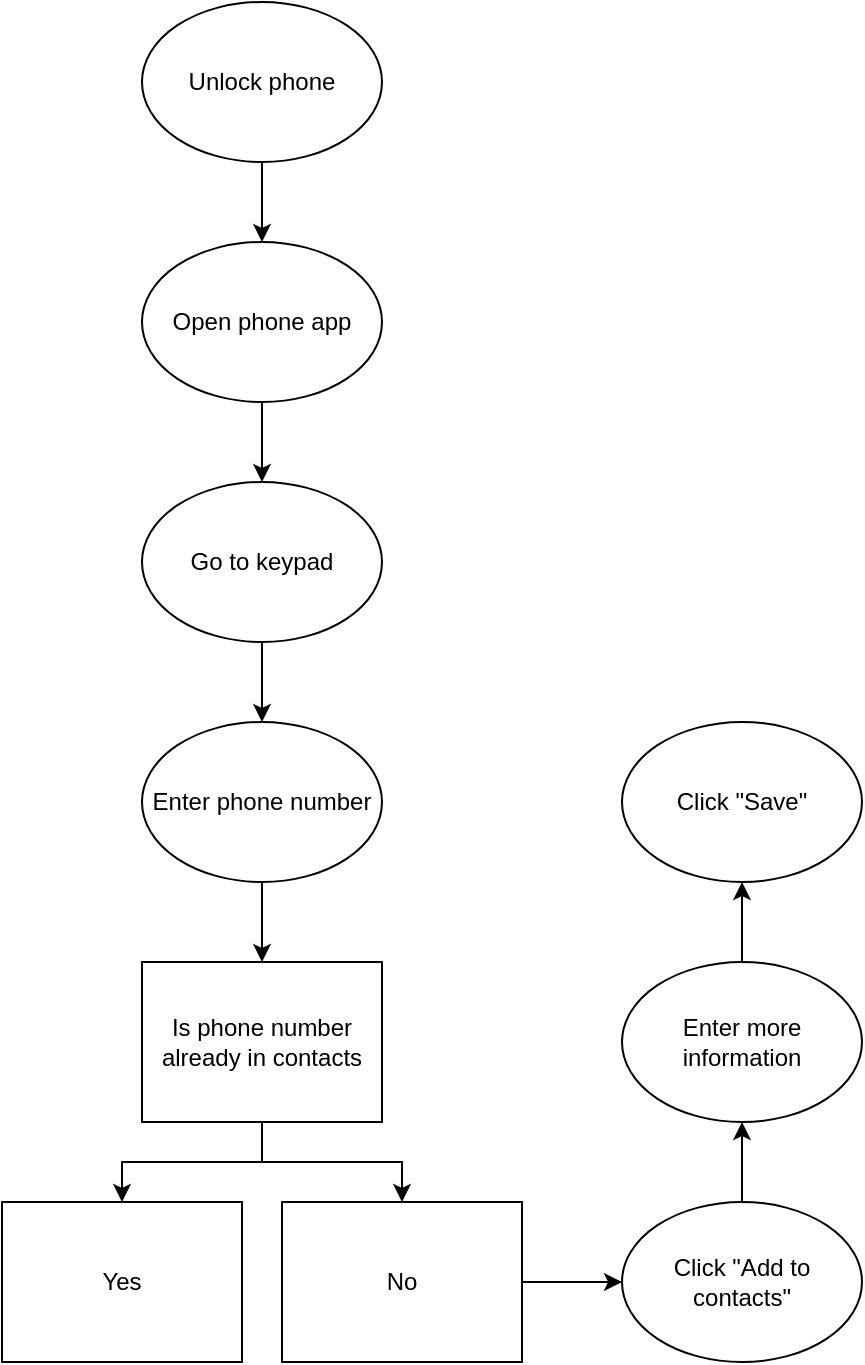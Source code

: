 <mxfile version="22.0.0" type="github">
  <diagram name="Page-1" id="pk6mPZ26se8e6UtmQEcE">
    <mxGraphModel dx="954" dy="523" grid="1" gridSize="10" guides="1" tooltips="1" connect="1" arrows="1" fold="1" page="1" pageScale="1" pageWidth="850" pageHeight="1100" math="0" shadow="0">
      <root>
        <mxCell id="0" />
        <mxCell id="1" parent="0" />
        <mxCell id="Kl7lDOIlUgvbYGV5eezf-9" style="edgeStyle=orthogonalEdgeStyle;rounded=0;orthogonalLoop=1;jettySize=auto;html=1;" parent="1" source="Kl7lDOIlUgvbYGV5eezf-1" edge="1">
          <mxGeometry relative="1" as="geometry">
            <mxPoint x="140" y="200" as="targetPoint" />
          </mxGeometry>
        </mxCell>
        <mxCell id="Kl7lDOIlUgvbYGV5eezf-1" value="Unlock phone" style="ellipse;whiteSpace=wrap;html=1;" parent="1" vertex="1">
          <mxGeometry x="80" y="80" width="120" height="80" as="geometry" />
        </mxCell>
        <mxCell id="Kl7lDOIlUgvbYGV5eezf-12" value="" style="edgeStyle=orthogonalEdgeStyle;rounded=0;orthogonalLoop=1;jettySize=auto;html=1;" parent="1" source="Kl7lDOIlUgvbYGV5eezf-7" target="Kl7lDOIlUgvbYGV5eezf-11" edge="1">
          <mxGeometry relative="1" as="geometry" />
        </mxCell>
        <mxCell id="Kl7lDOIlUgvbYGV5eezf-7" value="Open phone app" style="ellipse;whiteSpace=wrap;html=1;" parent="1" vertex="1">
          <mxGeometry x="80" y="200" width="120" height="80" as="geometry" />
        </mxCell>
        <mxCell id="Kl7lDOIlUgvbYGV5eezf-14" value="" style="edgeStyle=orthogonalEdgeStyle;rounded=0;orthogonalLoop=1;jettySize=auto;html=1;" parent="1" source="Kl7lDOIlUgvbYGV5eezf-11" target="Kl7lDOIlUgvbYGV5eezf-13" edge="1">
          <mxGeometry relative="1" as="geometry" />
        </mxCell>
        <mxCell id="Kl7lDOIlUgvbYGV5eezf-11" value="Go to keypad" style="ellipse;whiteSpace=wrap;html=1;" parent="1" vertex="1">
          <mxGeometry x="80" y="320" width="120" height="80" as="geometry" />
        </mxCell>
        <mxCell id="Kl7lDOIlUgvbYGV5eezf-15" style="edgeStyle=orthogonalEdgeStyle;rounded=0;orthogonalLoop=1;jettySize=auto;html=1;" parent="1" source="Kl7lDOIlUgvbYGV5eezf-13" edge="1">
          <mxGeometry relative="1" as="geometry">
            <mxPoint x="140" y="560" as="targetPoint" />
          </mxGeometry>
        </mxCell>
        <mxCell id="Kl7lDOIlUgvbYGV5eezf-13" value="Enter phone number" style="ellipse;whiteSpace=wrap;html=1;" parent="1" vertex="1">
          <mxGeometry x="80" y="440" width="120" height="80" as="geometry" />
        </mxCell>
        <mxCell id="Kl7lDOIlUgvbYGV5eezf-18" value="" style="edgeStyle=orthogonalEdgeStyle;rounded=0;orthogonalLoop=1;jettySize=auto;html=1;" parent="1" source="Kl7lDOIlUgvbYGV5eezf-16" target="Kl7lDOIlUgvbYGV5eezf-17" edge="1">
          <mxGeometry relative="1" as="geometry" />
        </mxCell>
        <mxCell id="Kl7lDOIlUgvbYGV5eezf-20" value="" style="edgeStyle=orthogonalEdgeStyle;rounded=0;orthogonalLoop=1;jettySize=auto;html=1;" parent="1" source="Kl7lDOIlUgvbYGV5eezf-16" target="Kl7lDOIlUgvbYGV5eezf-19" edge="1">
          <mxGeometry relative="1" as="geometry" />
        </mxCell>
        <mxCell id="Kl7lDOIlUgvbYGV5eezf-16" value="Is phone number already in contacts" style="rounded=0;whiteSpace=wrap;html=1;" parent="1" vertex="1">
          <mxGeometry x="80" y="560" width="120" height="80" as="geometry" />
        </mxCell>
        <mxCell id="Kl7lDOIlUgvbYGV5eezf-17" value="Yes" style="whiteSpace=wrap;html=1;rounded=0;" parent="1" vertex="1">
          <mxGeometry x="10" y="680" width="120" height="80" as="geometry" />
        </mxCell>
        <mxCell id="Kl7lDOIlUgvbYGV5eezf-22" value="" style="edgeStyle=orthogonalEdgeStyle;rounded=0;orthogonalLoop=1;jettySize=auto;html=1;" parent="1" source="Kl7lDOIlUgvbYGV5eezf-19" target="Kl7lDOIlUgvbYGV5eezf-21" edge="1">
          <mxGeometry relative="1" as="geometry" />
        </mxCell>
        <mxCell id="Kl7lDOIlUgvbYGV5eezf-19" value="No" style="whiteSpace=wrap;html=1;rounded=0;" parent="1" vertex="1">
          <mxGeometry x="150" y="680" width="120" height="80" as="geometry" />
        </mxCell>
        <mxCell id="5PgMmq63cbxdCtNskmuy-2" value="" style="edgeStyle=orthogonalEdgeStyle;rounded=0;orthogonalLoop=1;jettySize=auto;html=1;" edge="1" parent="1" source="Kl7lDOIlUgvbYGV5eezf-21" target="5PgMmq63cbxdCtNskmuy-1">
          <mxGeometry relative="1" as="geometry" />
        </mxCell>
        <mxCell id="Kl7lDOIlUgvbYGV5eezf-21" value="Click &quot;Add to contacts&quot;" style="ellipse;whiteSpace=wrap;html=1;rounded=0;" parent="1" vertex="1">
          <mxGeometry x="320" y="680" width="120" height="80" as="geometry" />
        </mxCell>
        <mxCell id="5PgMmq63cbxdCtNskmuy-4" value="" style="edgeStyle=orthogonalEdgeStyle;rounded=0;orthogonalLoop=1;jettySize=auto;html=1;" edge="1" parent="1" source="5PgMmq63cbxdCtNskmuy-1" target="5PgMmq63cbxdCtNskmuy-3">
          <mxGeometry relative="1" as="geometry" />
        </mxCell>
        <mxCell id="5PgMmq63cbxdCtNskmuy-1" value="Enter more information" style="ellipse;whiteSpace=wrap;html=1;rounded=0;" vertex="1" parent="1">
          <mxGeometry x="320" y="560" width="120" height="80" as="geometry" />
        </mxCell>
        <mxCell id="5PgMmq63cbxdCtNskmuy-3" value="Click &quot;Save&quot;" style="ellipse;whiteSpace=wrap;html=1;rounded=0;" vertex="1" parent="1">
          <mxGeometry x="320" y="440" width="120" height="80" as="geometry" />
        </mxCell>
      </root>
    </mxGraphModel>
  </diagram>
</mxfile>
